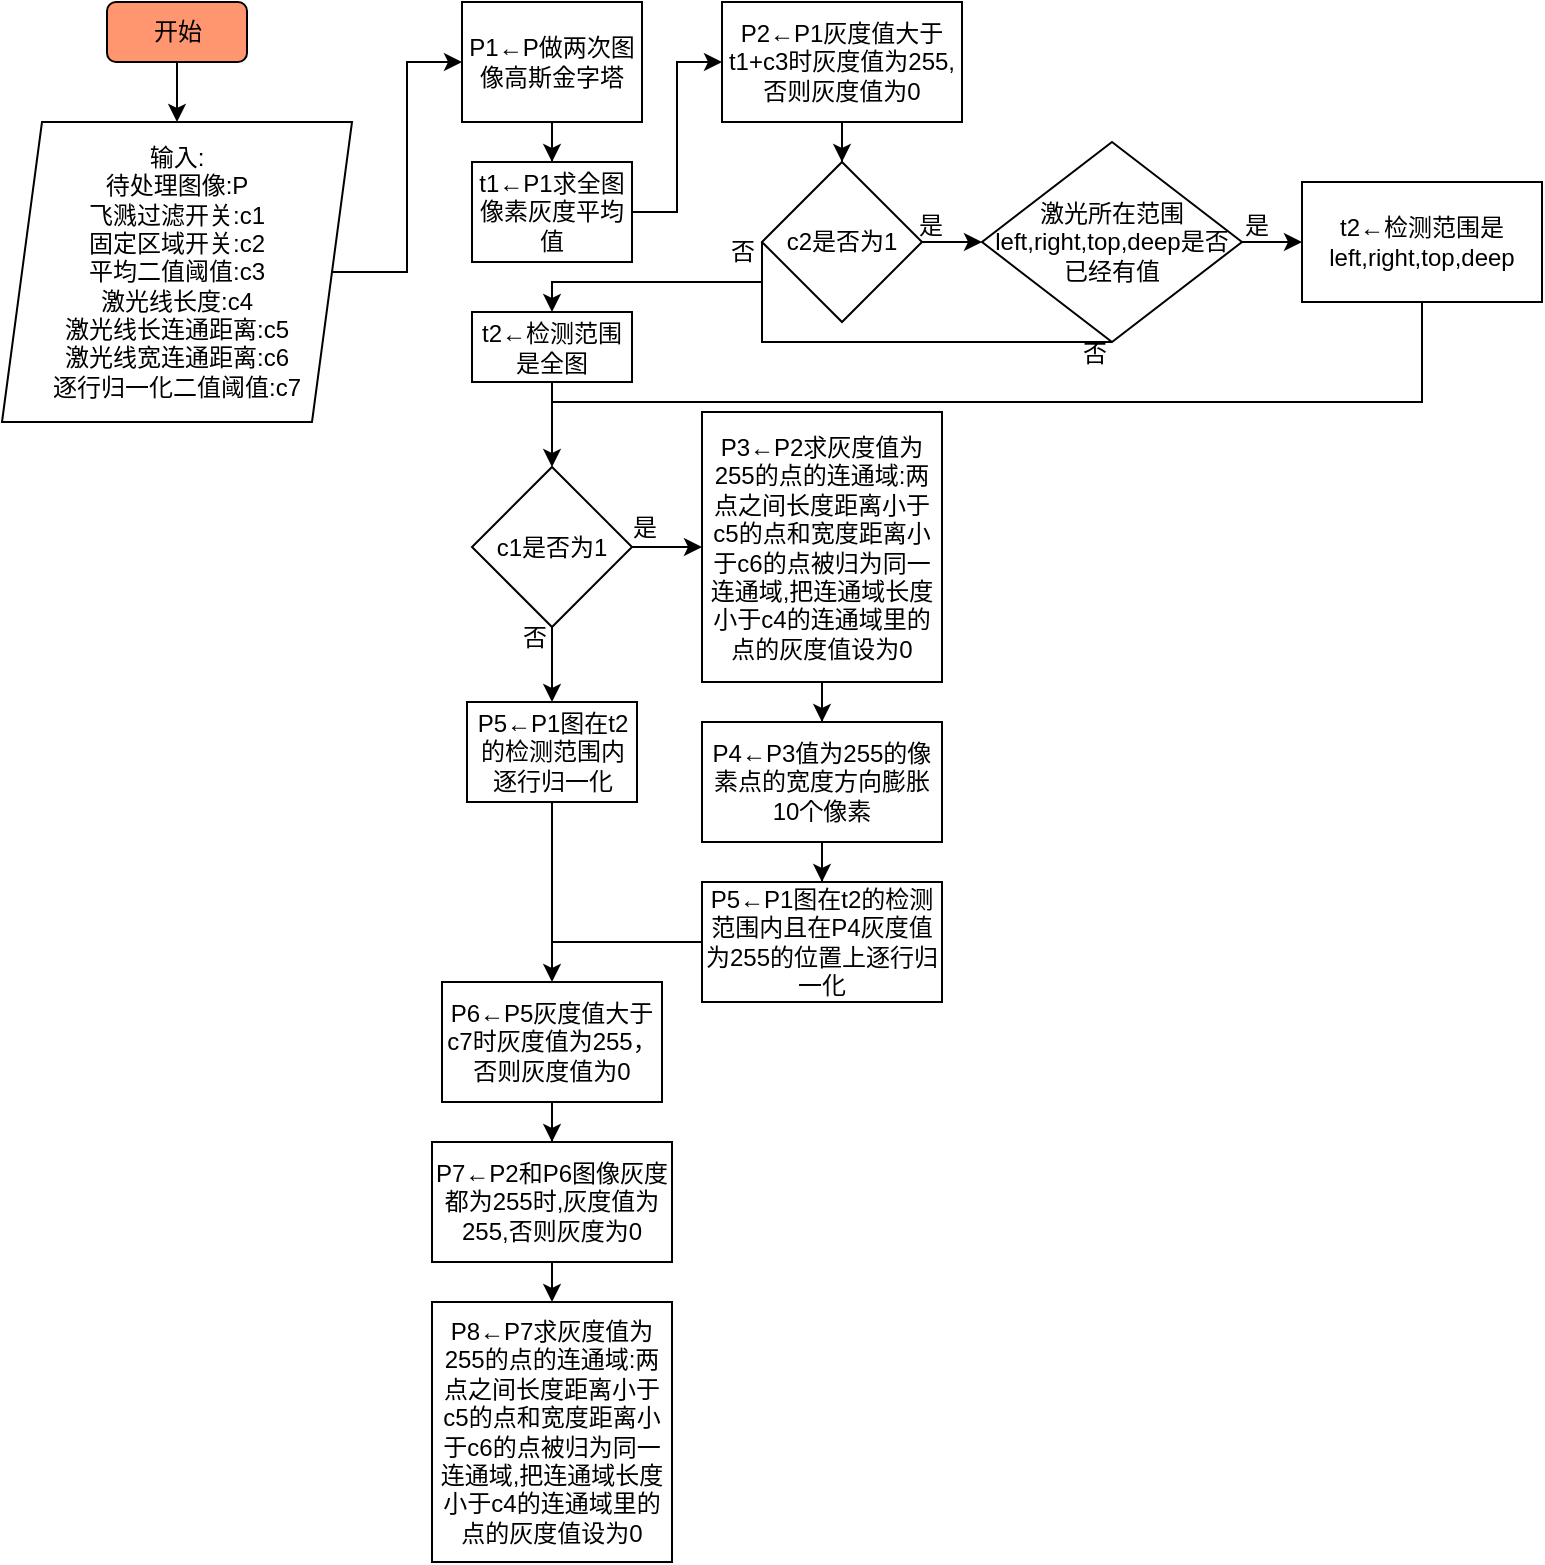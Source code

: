 <mxfile version="20.8.13" type="github">
  <diagram id="C5RBs43oDa-KdzZeNtuy" name="Page-1">
    <mxGraphModel dx="1380" dy="306" grid="1" gridSize="10" guides="1" tooltips="1" connect="1" arrows="1" fold="1" page="1" pageScale="1" pageWidth="827" pageHeight="1169" math="0" shadow="0">
      <root>
        <mxCell id="WIyWlLk6GJQsqaUBKTNV-0" />
        <mxCell id="WIyWlLk6GJQsqaUBKTNV-1" parent="WIyWlLk6GJQsqaUBKTNV-0" />
        <mxCell id="YdWkepsm6j2u9YoEMQL1-44" value="" style="edgeStyle=orthogonalEdgeStyle;rounded=0;orthogonalLoop=1;jettySize=auto;html=1;" edge="1" parent="WIyWlLk6GJQsqaUBKTNV-1" source="YdWkepsm6j2u9YoEMQL1-0" target="YdWkepsm6j2u9YoEMQL1-2">
          <mxGeometry relative="1" as="geometry" />
        </mxCell>
        <mxCell id="YdWkepsm6j2u9YoEMQL1-0" value="开始" style="rounded=1;whiteSpace=wrap;html=1;fillColor=#FF9670;" vertex="1" parent="WIyWlLk6GJQsqaUBKTNV-1">
          <mxGeometry x="22.5" y="10" width="70" height="30" as="geometry" />
        </mxCell>
        <mxCell id="YdWkepsm6j2u9YoEMQL1-40" value="" style="edgeStyle=orthogonalEdgeStyle;rounded=0;orthogonalLoop=1;jettySize=auto;html=1;exitX=1;exitY=0.5;exitDx=0;exitDy=0;" edge="1" parent="WIyWlLk6GJQsqaUBKTNV-1" source="YdWkepsm6j2u9YoEMQL1-2" target="YdWkepsm6j2u9YoEMQL1-5">
          <mxGeometry relative="1" as="geometry" />
        </mxCell>
        <mxCell id="YdWkepsm6j2u9YoEMQL1-2" value="输入:&lt;br&gt;待处理图像:P&lt;br&gt;飞溅过滤开关:c1&lt;br&gt;固定区域开关:c2&lt;br&gt;平均二值阈值:c3&lt;br&gt;激光线长度:c4&lt;br&gt;激光线长连通距离:c5&lt;br&gt;激光线宽连通距离:c6&lt;br&gt;逐行归一化二值阈值:c7" style="shape=parallelogram;perimeter=parallelogramPerimeter;whiteSpace=wrap;html=1;fixedSize=1;" vertex="1" parent="WIyWlLk6GJQsqaUBKTNV-1">
          <mxGeometry x="-30" y="70" width="175" height="150" as="geometry" />
        </mxCell>
        <mxCell id="YdWkepsm6j2u9YoEMQL1-41" value="" style="edgeStyle=orthogonalEdgeStyle;rounded=0;orthogonalLoop=1;jettySize=auto;html=1;" edge="1" parent="WIyWlLk6GJQsqaUBKTNV-1" source="YdWkepsm6j2u9YoEMQL1-5" target="YdWkepsm6j2u9YoEMQL1-38">
          <mxGeometry relative="1" as="geometry" />
        </mxCell>
        <mxCell id="YdWkepsm6j2u9YoEMQL1-5" value="P1←P做两次图像高斯金字塔" style="rounded=0;whiteSpace=wrap;html=1;fillColor=#FFFFFF;" vertex="1" parent="WIyWlLk6GJQsqaUBKTNV-1">
          <mxGeometry x="200" y="10" width="90" height="60" as="geometry" />
        </mxCell>
        <mxCell id="YdWkepsm6j2u9YoEMQL1-43" value="" style="edgeStyle=orthogonalEdgeStyle;rounded=0;orthogonalLoop=1;jettySize=auto;html=1;entryX=0;entryY=0.5;entryDx=0;entryDy=0;" edge="1" parent="WIyWlLk6GJQsqaUBKTNV-1" source="YdWkepsm6j2u9YoEMQL1-38" target="YdWkepsm6j2u9YoEMQL1-42">
          <mxGeometry relative="1" as="geometry" />
        </mxCell>
        <mxCell id="YdWkepsm6j2u9YoEMQL1-38" value="t1←P1求全图像素灰度平均值" style="rounded=0;whiteSpace=wrap;html=1;fillColor=#FFFFFF;" vertex="1" parent="WIyWlLk6GJQsqaUBKTNV-1">
          <mxGeometry x="205" y="90" width="80" height="50" as="geometry" />
        </mxCell>
        <mxCell id="YdWkepsm6j2u9YoEMQL1-84" value="" style="edgeStyle=orthogonalEdgeStyle;rounded=0;orthogonalLoop=1;jettySize=auto;html=1;endArrow=classic;endFill=1;" edge="1" parent="WIyWlLk6GJQsqaUBKTNV-1" source="YdWkepsm6j2u9YoEMQL1-42" target="YdWkepsm6j2u9YoEMQL1-83">
          <mxGeometry relative="1" as="geometry" />
        </mxCell>
        <mxCell id="YdWkepsm6j2u9YoEMQL1-42" value="P2←P1灰度值大于t1+c3时灰度值为255,否则灰度值为0" style="rounded=0;whiteSpace=wrap;html=1;fillColor=#FFFFFF;" vertex="1" parent="WIyWlLk6GJQsqaUBKTNV-1">
          <mxGeometry x="330" y="10" width="120" height="60" as="geometry" />
        </mxCell>
        <mxCell id="YdWkepsm6j2u9YoEMQL1-48" value="" style="edgeStyle=orthogonalEdgeStyle;rounded=0;orthogonalLoop=1;jettySize=auto;html=1;" edge="1" parent="WIyWlLk6GJQsqaUBKTNV-1" source="YdWkepsm6j2u9YoEMQL1-45" target="YdWkepsm6j2u9YoEMQL1-47">
          <mxGeometry relative="1" as="geometry" />
        </mxCell>
        <mxCell id="YdWkepsm6j2u9YoEMQL1-54" value="" style="edgeStyle=orthogonalEdgeStyle;rounded=0;orthogonalLoop=1;jettySize=auto;html=1;" edge="1" parent="WIyWlLk6GJQsqaUBKTNV-1" source="YdWkepsm6j2u9YoEMQL1-45" target="YdWkepsm6j2u9YoEMQL1-52">
          <mxGeometry relative="1" as="geometry" />
        </mxCell>
        <mxCell id="YdWkepsm6j2u9YoEMQL1-45" value="c1是否为1" style="rhombus;whiteSpace=wrap;html=1;fillColor=#FFFFFF;" vertex="1" parent="WIyWlLk6GJQsqaUBKTNV-1">
          <mxGeometry x="205" y="242.5" width="80" height="80" as="geometry" />
        </mxCell>
        <mxCell id="YdWkepsm6j2u9YoEMQL1-51" value="" style="edgeStyle=orthogonalEdgeStyle;rounded=0;orthogonalLoop=1;jettySize=auto;html=1;" edge="1" parent="WIyWlLk6GJQsqaUBKTNV-1" source="YdWkepsm6j2u9YoEMQL1-47" target="YdWkepsm6j2u9YoEMQL1-50">
          <mxGeometry relative="1" as="geometry" />
        </mxCell>
        <mxCell id="YdWkepsm6j2u9YoEMQL1-47" value="P3←P2求灰度值为255的点的连通域:两点之间长度距离小于c5的点和宽度距离小于c6的点被归为同一连通域,把连通域长度小于c4的连通域里的点的灰度值设为0" style="rounded=0;whiteSpace=wrap;html=1;fillColor=#FFFFFF;" vertex="1" parent="WIyWlLk6GJQsqaUBKTNV-1">
          <mxGeometry x="320" y="215" width="120" height="135" as="geometry" />
        </mxCell>
        <mxCell id="YdWkepsm6j2u9YoEMQL1-49" value="是" style="text;html=1;align=center;verticalAlign=middle;resizable=0;points=[];autosize=1;strokeColor=none;fillColor=none;" vertex="1" parent="WIyWlLk6GJQsqaUBKTNV-1">
          <mxGeometry x="271" y="258" width="40" height="30" as="geometry" />
        </mxCell>
        <mxCell id="YdWkepsm6j2u9YoEMQL1-58" value="" style="edgeStyle=orthogonalEdgeStyle;rounded=0;orthogonalLoop=1;jettySize=auto;html=1;" edge="1" parent="WIyWlLk6GJQsqaUBKTNV-1" source="YdWkepsm6j2u9YoEMQL1-50" target="YdWkepsm6j2u9YoEMQL1-57">
          <mxGeometry relative="1" as="geometry" />
        </mxCell>
        <mxCell id="YdWkepsm6j2u9YoEMQL1-50" value="P4←P3值为255的像素点的宽度方向膨胀10个像素" style="rounded=0;whiteSpace=wrap;html=1;fillColor=#FFFFFF;" vertex="1" parent="WIyWlLk6GJQsqaUBKTNV-1">
          <mxGeometry x="320" y="370" width="120" height="60" as="geometry" />
        </mxCell>
        <mxCell id="YdWkepsm6j2u9YoEMQL1-74" value="" style="edgeStyle=orthogonalEdgeStyle;rounded=0;orthogonalLoop=1;jettySize=auto;html=1;" edge="1" parent="WIyWlLk6GJQsqaUBKTNV-1" source="YdWkepsm6j2u9YoEMQL1-52" target="YdWkepsm6j2u9YoEMQL1-59">
          <mxGeometry relative="1" as="geometry">
            <Array as="points">
              <mxPoint x="245" y="460" />
              <mxPoint x="245" y="460" />
            </Array>
          </mxGeometry>
        </mxCell>
        <mxCell id="YdWkepsm6j2u9YoEMQL1-52" value="P5←P1图在t2的检测范围内逐行归一化" style="rounded=0;whiteSpace=wrap;html=1;fillColor=#FFFFFF;" vertex="1" parent="WIyWlLk6GJQsqaUBKTNV-1">
          <mxGeometry x="202.5" y="360" width="85" height="50" as="geometry" />
        </mxCell>
        <mxCell id="YdWkepsm6j2u9YoEMQL1-55" value="否" style="text;html=1;align=center;verticalAlign=middle;resizable=0;points=[];autosize=1;strokeColor=none;fillColor=none;" vertex="1" parent="WIyWlLk6GJQsqaUBKTNV-1">
          <mxGeometry x="216" y="312.5" width="40" height="30" as="geometry" />
        </mxCell>
        <mxCell id="YdWkepsm6j2u9YoEMQL1-75" style="edgeStyle=orthogonalEdgeStyle;rounded=0;orthogonalLoop=1;jettySize=auto;html=1;endArrow=none;endFill=0;exitX=0;exitY=0.5;exitDx=0;exitDy=0;" edge="1" parent="WIyWlLk6GJQsqaUBKTNV-1" source="YdWkepsm6j2u9YoEMQL1-57">
          <mxGeometry relative="1" as="geometry">
            <mxPoint x="245" y="480" as="targetPoint" />
            <mxPoint x="330" y="500" as="sourcePoint" />
          </mxGeometry>
        </mxCell>
        <mxCell id="YdWkepsm6j2u9YoEMQL1-57" value="P5←P1图在t2的检测范围内且在P4灰度值为255的位置上逐行归一化" style="rounded=0;whiteSpace=wrap;html=1;fillColor=#FFFFFF;" vertex="1" parent="WIyWlLk6GJQsqaUBKTNV-1">
          <mxGeometry x="320" y="450" width="120" height="60" as="geometry" />
        </mxCell>
        <mxCell id="YdWkepsm6j2u9YoEMQL1-77" value="" style="edgeStyle=orthogonalEdgeStyle;rounded=0;orthogonalLoop=1;jettySize=auto;html=1;endArrow=classic;endFill=1;" edge="1" parent="WIyWlLk6GJQsqaUBKTNV-1" source="YdWkepsm6j2u9YoEMQL1-59" target="YdWkepsm6j2u9YoEMQL1-76">
          <mxGeometry relative="1" as="geometry" />
        </mxCell>
        <mxCell id="YdWkepsm6j2u9YoEMQL1-59" value="P6←P5灰度值大于c7时灰度值为255，否则灰度值为0" style="rounded=0;whiteSpace=wrap;html=1;fillColor=#FFFFFF;" vertex="1" parent="WIyWlLk6GJQsqaUBKTNV-1">
          <mxGeometry x="190" y="500" width="110" height="60" as="geometry" />
        </mxCell>
        <mxCell id="YdWkepsm6j2u9YoEMQL1-82" value="" style="edgeStyle=orthogonalEdgeStyle;rounded=0;orthogonalLoop=1;jettySize=auto;html=1;endArrow=classic;endFill=1;" edge="1" parent="WIyWlLk6GJQsqaUBKTNV-1" source="YdWkepsm6j2u9YoEMQL1-76">
          <mxGeometry relative="1" as="geometry">
            <mxPoint x="245" y="660" as="targetPoint" />
          </mxGeometry>
        </mxCell>
        <mxCell id="YdWkepsm6j2u9YoEMQL1-76" value="P7←P2和P6图像灰度都为255时,灰度值为255,否则灰度为0" style="rounded=0;whiteSpace=wrap;html=1;fillColor=#FFFFFF;" vertex="1" parent="WIyWlLk6GJQsqaUBKTNV-1">
          <mxGeometry x="185" y="580" width="120" height="60" as="geometry" />
        </mxCell>
        <mxCell id="YdWkepsm6j2u9YoEMQL1-79" value="P8←P7求灰度值为255的点的连通域:两点之间长度距离小于c5的点和宽度距离小于c6的点被归为同一连通域,把连通域长度小于c4的连通域里的点的灰度值设为0" style="rounded=0;whiteSpace=wrap;html=1;fillColor=#FFFFFF;" vertex="1" parent="WIyWlLk6GJQsqaUBKTNV-1">
          <mxGeometry x="185" y="660" width="120" height="130" as="geometry" />
        </mxCell>
        <mxCell id="YdWkepsm6j2u9YoEMQL1-91" value="" style="edgeStyle=orthogonalEdgeStyle;rounded=0;orthogonalLoop=1;jettySize=auto;html=1;endArrow=classic;endFill=1;" edge="1" parent="WIyWlLk6GJQsqaUBKTNV-1" source="YdWkepsm6j2u9YoEMQL1-83" target="YdWkepsm6j2u9YoEMQL1-90">
          <mxGeometry relative="1" as="geometry" />
        </mxCell>
        <mxCell id="YdWkepsm6j2u9YoEMQL1-101" style="edgeStyle=orthogonalEdgeStyle;rounded=0;orthogonalLoop=1;jettySize=auto;html=1;entryX=0.5;entryY=0;entryDx=0;entryDy=0;endArrow=classic;endFill=1;exitX=0;exitY=0.5;exitDx=0;exitDy=0;" edge="1" parent="WIyWlLk6GJQsqaUBKTNV-1" source="YdWkepsm6j2u9YoEMQL1-83" target="YdWkepsm6j2u9YoEMQL1-99">
          <mxGeometry relative="1" as="geometry">
            <Array as="points">
              <mxPoint x="350" y="150" />
              <mxPoint x="245" y="150" />
            </Array>
          </mxGeometry>
        </mxCell>
        <mxCell id="YdWkepsm6j2u9YoEMQL1-83" value="c2是否为1" style="rhombus;whiteSpace=wrap;html=1;fillColor=#FFFFFF;" vertex="1" parent="WIyWlLk6GJQsqaUBKTNV-1">
          <mxGeometry x="350" y="90" width="80" height="80" as="geometry" />
        </mxCell>
        <mxCell id="YdWkepsm6j2u9YoEMQL1-87" value="否" style="text;html=1;align=center;verticalAlign=middle;resizable=0;points=[];autosize=1;strokeColor=none;fillColor=none;" vertex="1" parent="WIyWlLk6GJQsqaUBKTNV-1">
          <mxGeometry x="320" y="120" width="40" height="30" as="geometry" />
        </mxCell>
        <mxCell id="YdWkepsm6j2u9YoEMQL1-96" value="" style="edgeStyle=orthogonalEdgeStyle;rounded=0;orthogonalLoop=1;jettySize=auto;html=1;endArrow=classic;endFill=1;" edge="1" parent="WIyWlLk6GJQsqaUBKTNV-1" source="YdWkepsm6j2u9YoEMQL1-90" target="YdWkepsm6j2u9YoEMQL1-95">
          <mxGeometry relative="1" as="geometry" />
        </mxCell>
        <mxCell id="YdWkepsm6j2u9YoEMQL1-90" value="激光所在范围left,right,top,deep是否已经有值" style="rhombus;whiteSpace=wrap;html=1;fillColor=#FFFFFF;" vertex="1" parent="WIyWlLk6GJQsqaUBKTNV-1">
          <mxGeometry x="460" y="80" width="130" height="100" as="geometry" />
        </mxCell>
        <mxCell id="YdWkepsm6j2u9YoEMQL1-92" value="是" style="text;html=1;align=center;verticalAlign=middle;resizable=0;points=[];autosize=1;strokeColor=none;fillColor=none;" vertex="1" parent="WIyWlLk6GJQsqaUBKTNV-1">
          <mxGeometry x="414" y="107" width="40" height="30" as="geometry" />
        </mxCell>
        <mxCell id="YdWkepsm6j2u9YoEMQL1-102" style="edgeStyle=orthogonalEdgeStyle;rounded=0;orthogonalLoop=1;jettySize=auto;html=1;endArrow=none;endFill=0;exitX=0.5;exitY=1;exitDx=0;exitDy=0;" edge="1" parent="WIyWlLk6GJQsqaUBKTNV-1" source="YdWkepsm6j2u9YoEMQL1-90">
          <mxGeometry relative="1" as="geometry">
            <mxPoint x="350" y="150" as="targetPoint" />
            <Array as="points">
              <mxPoint x="350" y="180" />
            </Array>
          </mxGeometry>
        </mxCell>
        <mxCell id="YdWkepsm6j2u9YoEMQL1-94" value="否" style="text;html=1;align=center;verticalAlign=middle;resizable=0;points=[];autosize=1;strokeColor=none;fillColor=none;" vertex="1" parent="WIyWlLk6GJQsqaUBKTNV-1">
          <mxGeometry x="496" y="171" width="40" height="30" as="geometry" />
        </mxCell>
        <mxCell id="YdWkepsm6j2u9YoEMQL1-105" style="edgeStyle=orthogonalEdgeStyle;rounded=0;orthogonalLoop=1;jettySize=auto;html=1;endArrow=none;endFill=0;exitX=0.5;exitY=1;exitDx=0;exitDy=0;" edge="1" parent="WIyWlLk6GJQsqaUBKTNV-1" source="YdWkepsm6j2u9YoEMQL1-95">
          <mxGeometry relative="1" as="geometry">
            <mxPoint x="245" y="220" as="targetPoint" />
            <mxPoint x="615" y="130" as="sourcePoint" />
            <Array as="points">
              <mxPoint x="680" y="210" />
              <mxPoint x="245" y="210" />
            </Array>
          </mxGeometry>
        </mxCell>
        <mxCell id="YdWkepsm6j2u9YoEMQL1-95" value="t2←检测范围是left,right,top,deep" style="rounded=0;whiteSpace=wrap;html=1;fillColor=#FFFFFF;" vertex="1" parent="WIyWlLk6GJQsqaUBKTNV-1">
          <mxGeometry x="620" y="100" width="120" height="60" as="geometry" />
        </mxCell>
        <mxCell id="YdWkepsm6j2u9YoEMQL1-97" value="是" style="text;html=1;align=center;verticalAlign=middle;resizable=0;points=[];autosize=1;strokeColor=none;fillColor=none;" vertex="1" parent="WIyWlLk6GJQsqaUBKTNV-1">
          <mxGeometry x="577" y="107" width="40" height="30" as="geometry" />
        </mxCell>
        <mxCell id="YdWkepsm6j2u9YoEMQL1-103" style="edgeStyle=orthogonalEdgeStyle;rounded=0;orthogonalLoop=1;jettySize=auto;html=1;entryX=0.5;entryY=0;entryDx=0;entryDy=0;endArrow=classic;endFill=1;" edge="1" parent="WIyWlLk6GJQsqaUBKTNV-1" source="YdWkepsm6j2u9YoEMQL1-99" target="YdWkepsm6j2u9YoEMQL1-45">
          <mxGeometry relative="1" as="geometry" />
        </mxCell>
        <mxCell id="YdWkepsm6j2u9YoEMQL1-99" value="t2←检测范围是全图" style="rounded=0;whiteSpace=wrap;html=1;fillColor=#FFFFFF;" vertex="1" parent="WIyWlLk6GJQsqaUBKTNV-1">
          <mxGeometry x="205" y="165" width="80" height="35" as="geometry" />
        </mxCell>
      </root>
    </mxGraphModel>
  </diagram>
</mxfile>

